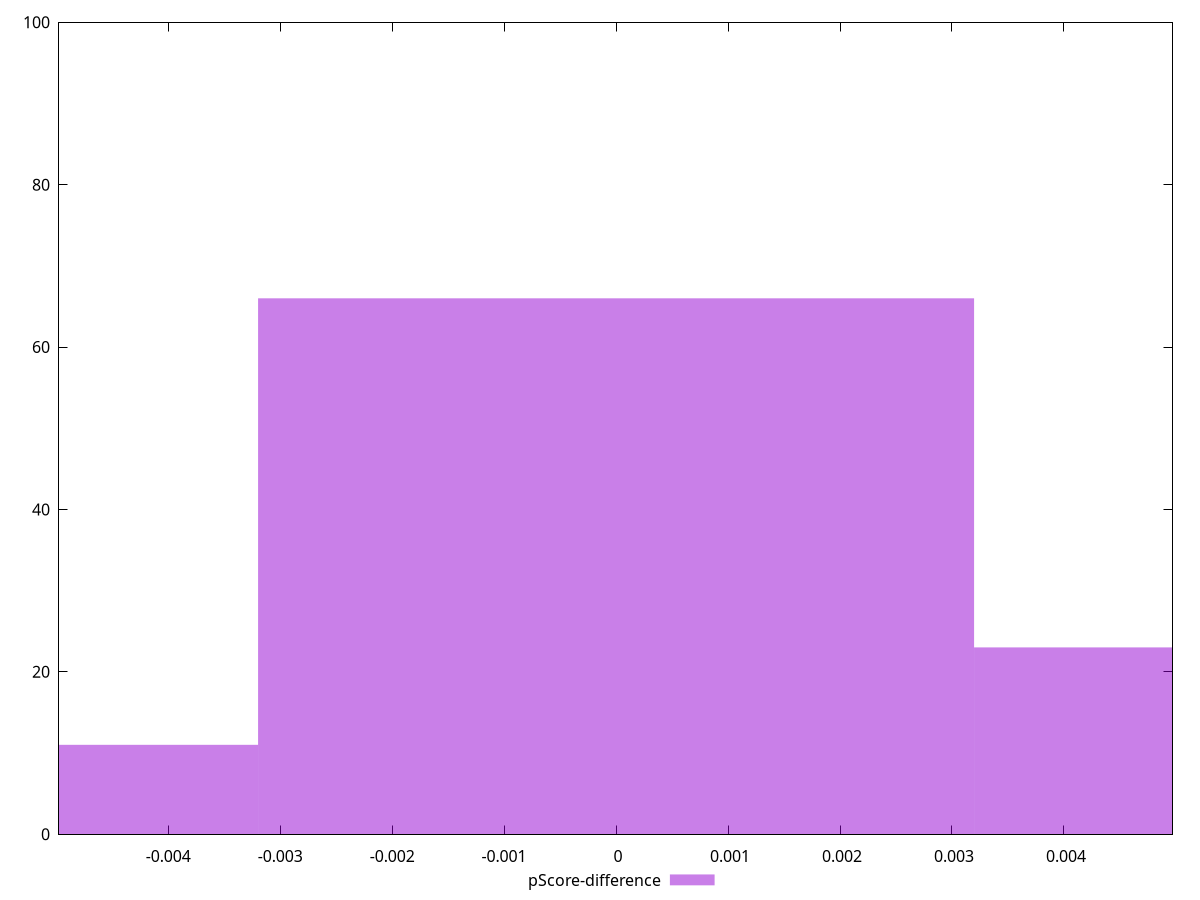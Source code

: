 reset

$pScoreDifference <<EOF
-0.006394756949651186 11
0 66
0.006394756949651186 23
EOF

set key outside below
set boxwidth 0.006394756949651186
set xrange [-0.004975425834615632:0.004969496914580485]
set yrange [0:100]
set trange [0:100]
set style fill transparent solid 0.5 noborder
set terminal svg size 640, 490 enhanced background rgb 'white'
set output "report/report_00029_2021-02-24T13-36-40.390Z/mainthread-work-breakdown/samples/agenda/pScore-difference/histogram.svg"

plot $pScoreDifference title "pScore-difference" with boxes

reset
